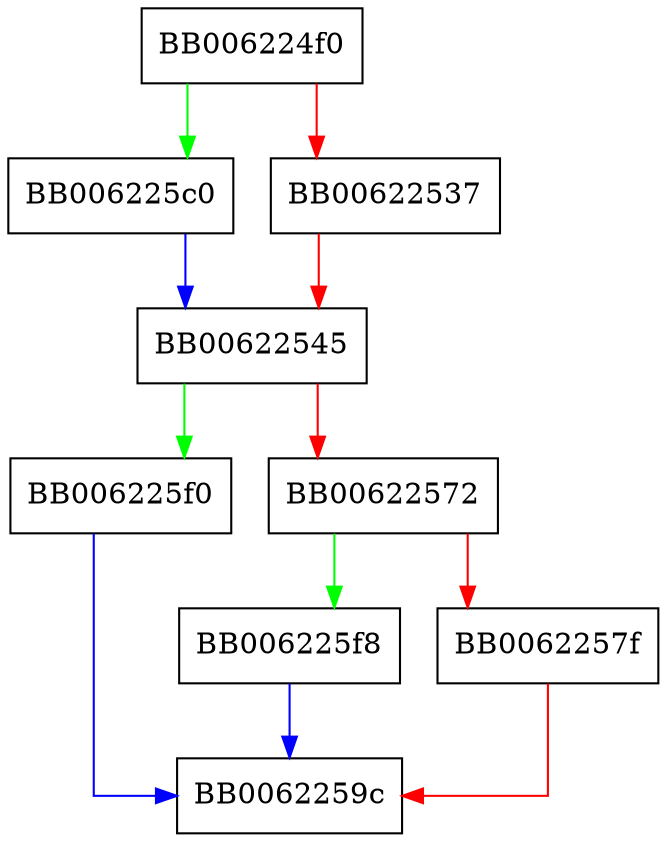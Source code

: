 digraph PKCS12_SAFEBAG_create_pkcs8_encrypt {
  node [shape="box"];
  graph [splines=ortho];
  BB006224f0 -> BB006225c0 [color="green"];
  BB006224f0 -> BB00622537 [color="red"];
  BB00622537 -> BB00622545 [color="red"];
  BB00622545 -> BB006225f0 [color="green"];
  BB00622545 -> BB00622572 [color="red"];
  BB00622572 -> BB006225f8 [color="green"];
  BB00622572 -> BB0062257f [color="red"];
  BB0062257f -> BB0062259c [color="red"];
  BB006225c0 -> BB00622545 [color="blue"];
  BB006225f0 -> BB0062259c [color="blue"];
  BB006225f8 -> BB0062259c [color="blue"];
}